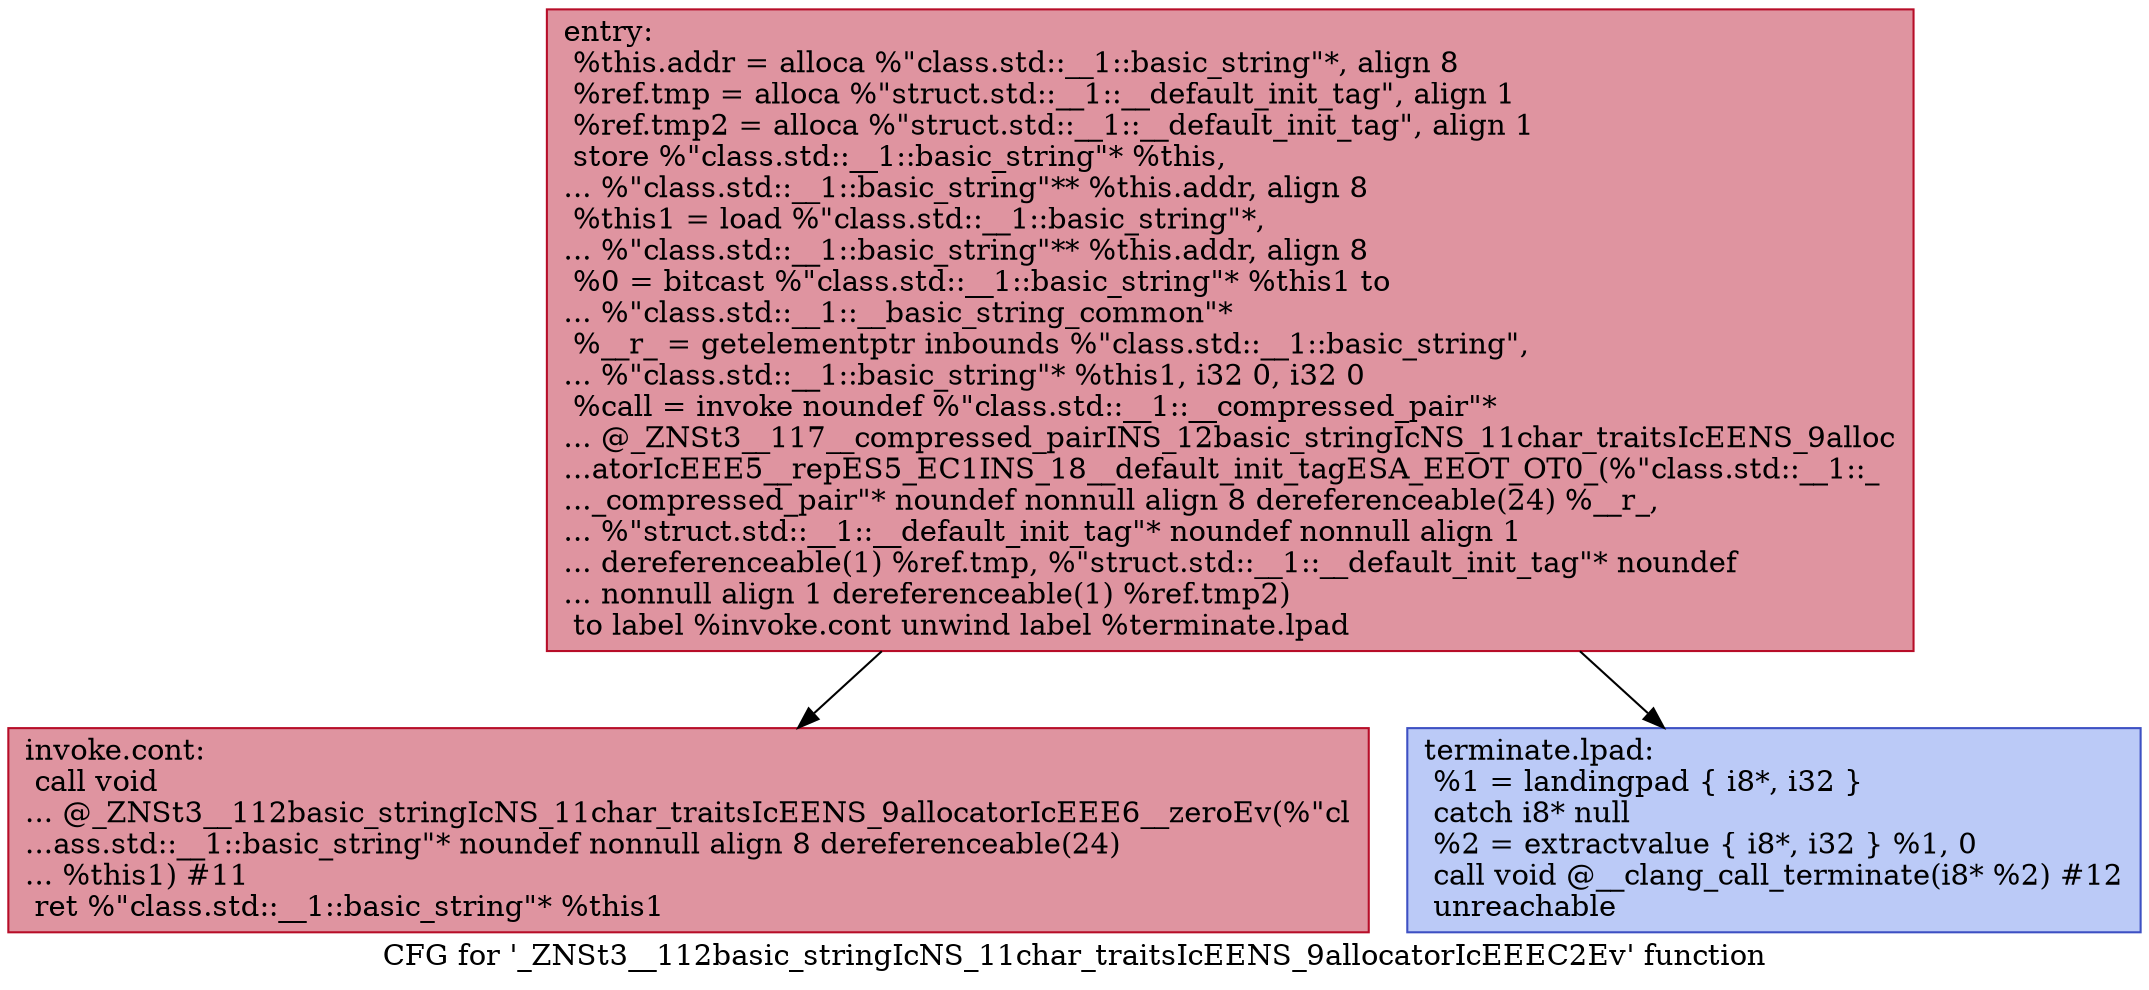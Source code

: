 digraph "CFG for '_ZNSt3__112basic_stringIcNS_11char_traitsIcEENS_9allocatorIcEEEC2Ev' function" {
	label="CFG for '_ZNSt3__112basic_stringIcNS_11char_traitsIcEENS_9allocatorIcEEEC2Ev' function";

	Node0x600003e7c040 [shape=record,color="#b70d28ff", style=filled, fillcolor="#b70d2870",label="{entry:\l  %this.addr = alloca %\"class.std::__1::basic_string\"*, align 8\l  %ref.tmp = alloca %\"struct.std::__1::__default_init_tag\", align 1\l  %ref.tmp2 = alloca %\"struct.std::__1::__default_init_tag\", align 1\l  store %\"class.std::__1::basic_string\"* %this,\l... %\"class.std::__1::basic_string\"** %this.addr, align 8\l  %this1 = load %\"class.std::__1::basic_string\"*,\l... %\"class.std::__1::basic_string\"** %this.addr, align 8\l  %0 = bitcast %\"class.std::__1::basic_string\"* %this1 to\l... %\"class.std::__1::__basic_string_common\"*\l  %__r_ = getelementptr inbounds %\"class.std::__1::basic_string\",\l... %\"class.std::__1::basic_string\"* %this1, i32 0, i32 0\l  %call = invoke noundef %\"class.std::__1::__compressed_pair\"*\l... @_ZNSt3__117__compressed_pairINS_12basic_stringIcNS_11char_traitsIcEENS_9alloc\l...atorIcEEE5__repES5_EC1INS_18__default_init_tagESA_EEOT_OT0_(%\"class.std::__1::_\l..._compressed_pair\"* noundef nonnull align 8 dereferenceable(24) %__r_,\l... %\"struct.std::__1::__default_init_tag\"* noundef nonnull align 1\l... dereferenceable(1) %ref.tmp, %\"struct.std::__1::__default_init_tag\"* noundef\l... nonnull align 1 dereferenceable(1) %ref.tmp2)\l          to label %invoke.cont unwind label %terminate.lpad\l}"];
	Node0x600003e7c040 -> Node0x600003e7c080;
	Node0x600003e7c040 -> Node0x600003e7c0c0;
	Node0x600003e7c080 [shape=record,color="#b70d28ff", style=filled, fillcolor="#b70d2870",label="{invoke.cont:                                      \l  call void\l... @_ZNSt3__112basic_stringIcNS_11char_traitsIcEENS_9allocatorIcEEE6__zeroEv(%\"cl\l...ass.std::__1::basic_string\"* noundef nonnull align 8 dereferenceable(24)\l... %this1) #11\l  ret %\"class.std::__1::basic_string\"* %this1\l}"];
	Node0x600003e7c0c0 [shape=record,color="#3d50c3ff", style=filled, fillcolor="#6687ed70",label="{terminate.lpad:                                   \l  %1 = landingpad \{ i8*, i32 \}\l          catch i8* null\l  %2 = extractvalue \{ i8*, i32 \} %1, 0\l  call void @__clang_call_terminate(i8* %2) #12\l  unreachable\l}"];
}
